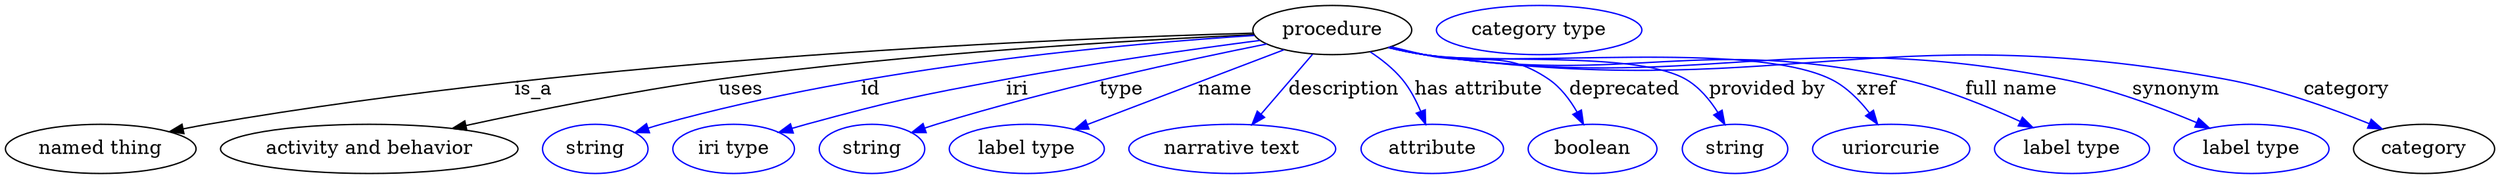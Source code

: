 digraph {
	graph [bb="0,0,1814.9,123"];
	node [label="\N"];
	procedure	[height=0.5,
		label=procedure,
		pos="967.54,105",
		width=1.6068];
	"named thing"	[height=0.5,
		pos="69.544,18",
		width=1.9318];
	procedure -> "named thing"	[label=is_a,
		lp="385.54,61.5",
		pos="e,119.77,30.618 909.94,102.72 775.48,98.968 430.83,84.963 147.54,36 141.77,35.002 135.77,33.87 129.79,32.675"];
	"activity and behavior"	[height=0.5,
		pos="265.54,18",
		width=3.015];
	procedure -> "activity and behavior"	[label=uses,
		lp="537.04,61.5",
		pos="e,326.27,32.96 910.52,101.65 825.33,97.653 659.95,88.06 520.54,69 457.79,60.42 387.18,46.214 336.2,35.132"];
	id	[color=blue,
		height=0.5,
		label=string,
		pos="430.54,18",
		width=1.0652];
	procedure -> id	[color=blue,
		label=id,
		lp="631.54,61.5",
		pos="e,459.53,29.996 910.83,100.99 818.67,95.029 631.34,78.397 478.54,36 475.43,35.137 472.24,34.175 469.04,33.159",
		style=solid];
	iri	[color=blue,
		height=0.5,
		label="iri type",
		pos="531.54,18",
		width=1.2277];
	procedure -> iri	[color=blue,
		label=iri,
		lp="738.54,61.5",
		pos="e,564.83,29.946 914.64,97.376 866.48,91.064 793.5,80.795 730.54,69 665.58,56.83 649.34,53.271 585.54,36 581.97,35.031 578.27,33.979 \
574.57,32.889",
		style=solid];
	type	[color=blue,
		height=0.5,
		label=string,
		pos="632.54,18",
		width=1.0652];
	procedure -> type	[color=blue,
		label=type,
		lp="813.54,61.5",
		pos="e,661.48,29.953 919.62,94.761 862.02,83.184 762.74,61.708 679.54,36 676.78,35.147 673.95,34.229 671.1,33.277",
		style=solid];
	name	[color=blue,
		height=0.5,
		label="label type",
		pos="745.54,18",
		width=1.5707];
	procedure -> name	[color=blue,
		label=name,
		lp="890.54,61.5",
		pos="e,780.19,32.266 932.37,90.531 893.69,75.722 831.48,51.904 789.59,35.864",
		style=solid];
	description	[color=blue,
		height=0.5,
		label="narrative text",
		pos="895.54,18",
		width=2.0943];
	procedure -> description	[color=blue,
		label=description,
		lp="977.04,61.5",
		pos="e,909.05,35.798 952.59,87.379 947.46,81.602 941.7,75.054 936.54,69 929.55,60.798 922.04,51.716 915.38,43.568",
		style=solid];
	"has attribute"	[color=blue,
		height=0.5,
		label=attribute,
		pos="1040.5,18",
		width=1.4443];
	procedure -> "has attribute"	[color=blue,
		label="has attribute",
		lp="1074.5,61.5",
		pos="e,1035.3,36.014 994.6,88.877 1002.7,83.396 1011.2,76.646 1017.5,69 1023.3,62.117 1027.9,53.561 1031.5,45.484",
		style=solid];
	deprecated	[color=blue,
		height=0.5,
		label=boolean,
		pos="1157.5,18",
		width=1.2999];
	procedure -> deprecated	[color=blue,
		label=deprecated,
		lp="1181,61.5",
		pos="e,1150.9,35.97 1010.4,92.777 1018.4,90.777 1026.7,88.769 1034.5,87 1074.8,77.927 1091.5,92.224 1125.5,69 1134.3,63.054 1141.1,53.862 \
1146.2,44.974",
		style=solid];
	"provided by"	[color=blue,
		height=0.5,
		label=string,
		pos="1260.5,18",
		width=1.0652];
	procedure -> "provided by"	[color=blue,
		label="provided by",
		lp="1284,61.5",
		pos="e,1253.4,35.899 1009.1,92.385 1017.5,90.351 1026.3,88.431 1034.5,87 1076.6,79.736 1188.7,90.442 1225.5,69 1235.2,63.404 1242.8,53.987 \
1248.4,44.825",
		style=solid];
	xref	[color=blue,
		height=0.5,
		label=uriorcurie,
		pos="1374.5,18",
		width=1.5887];
	procedure -> xref	[color=blue,
		label=xref,
		lp="1364,61.5",
		pos="e,1364.6,36.113 1008.8,92.253 1017.2,90.204 1026.1,88.312 1034.5,87 1099.7,76.852 1271.3,97.957 1330.5,69 1341.8,63.498 1351.4,53.705 \
1358.7,44.236",
		style=solid];
	"full name"	[color=blue,
		height=0.5,
		label="label type",
		pos="1506.5,18",
		width=1.5707];
	procedure -> "full name"	[color=blue,
		label="full name",
		lp="1462,61.5",
		pos="e,1477.9,33.754 1008.7,92.193 1017.2,90.149 1026.1,88.274 1034.5,87 1187.7,63.843 1231.3,102.42 1382.5,69 1412.6,62.368 1444.7,49.218 \
1468.7,38.069",
		style=solid];
	synonym	[color=blue,
		height=0.5,
		label="label type",
		pos="1637.5,18",
		width=1.5707];
	procedure -> synonym	[color=blue,
		label=synonym,
		lp="1582.5,61.5",
		pos="e,1606.8,33.252 1008.4,92.194 1017,90.122 1026,88.236 1034.5,87 1239.2,57.405 1296.6,108.7 1499.5,69 1533.5,62.357 1570.3,48.688 \
1597.3,37.319",
		style=solid];
	category	[height=0.5,
		pos="1763.5,18",
		width=1.4263];
	procedure -> category	[color=blue,
		label=category,
		lp="1707,61.5",
		pos="e,1732.9,32.613 1008.4,92.142 1016.9,90.074 1026,88.203 1034.5,87 1291.7,50.854 1363.1,115.86 1618.5,69 1655.1,62.287 1695,48.01 \
1723.6,36.424",
		style=solid];
	"named thing_category"	[color=blue,
		height=0.5,
		label="category type",
		pos="1118.5,105",
		width=2.0762];
}
